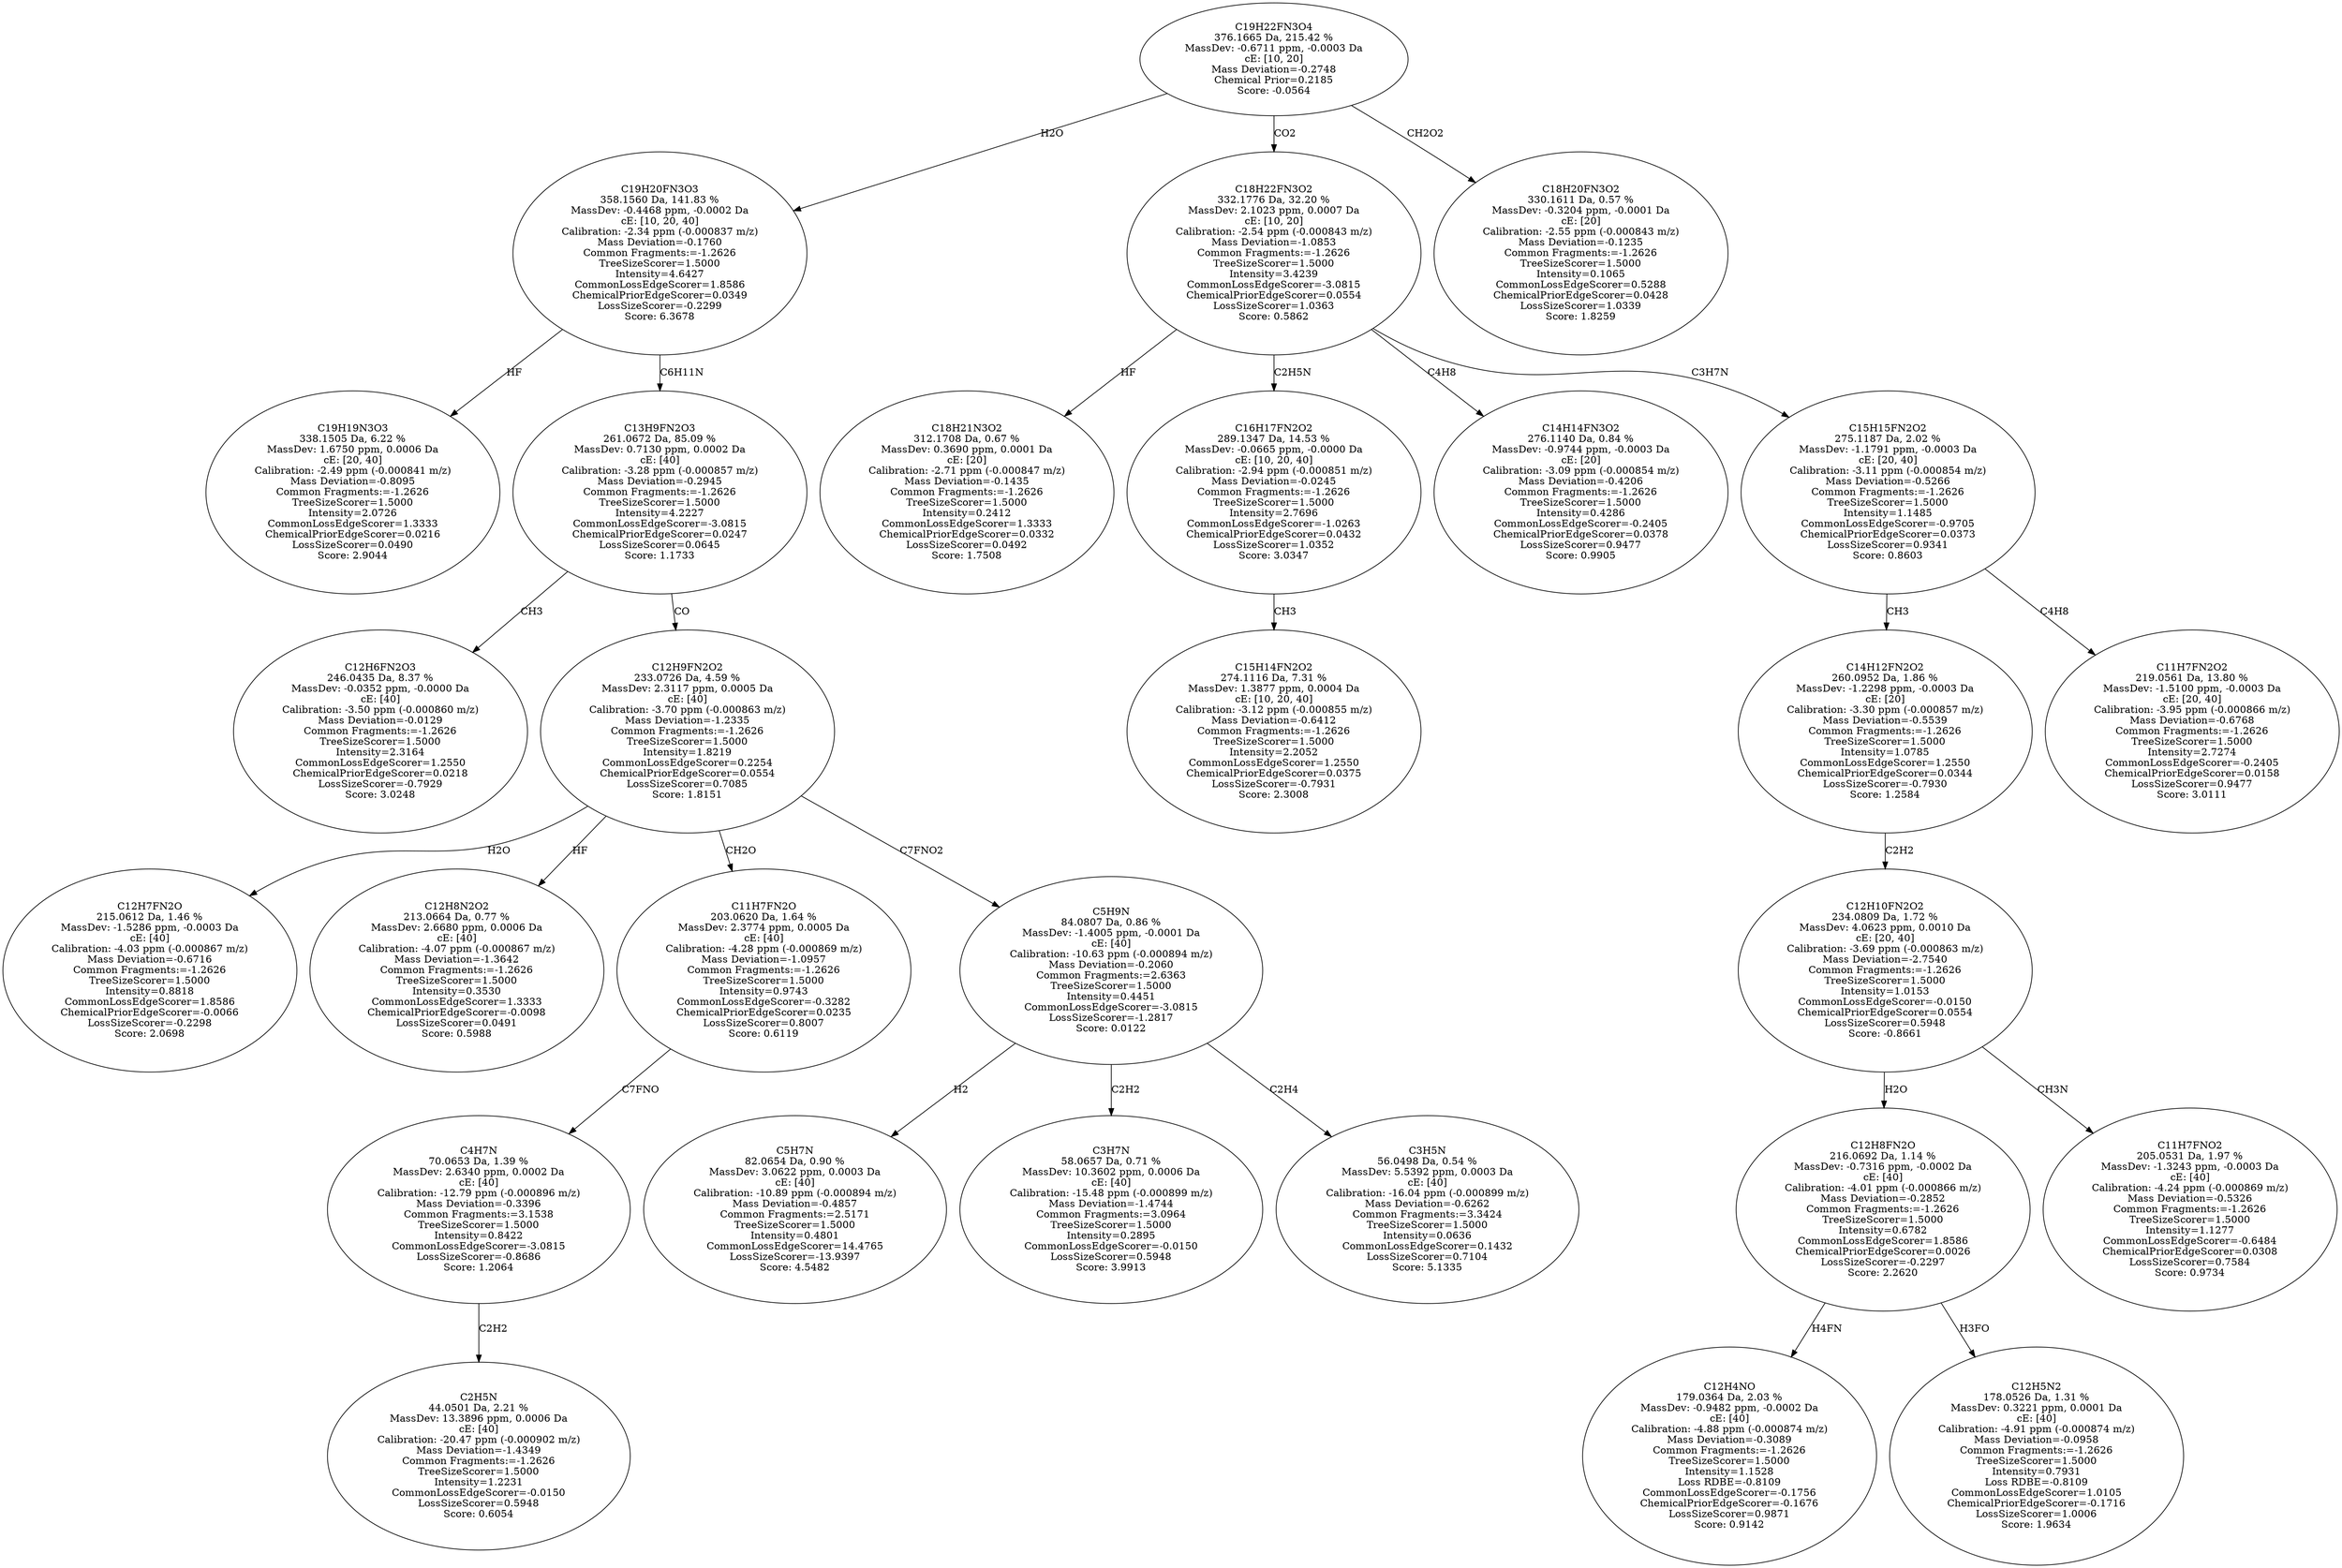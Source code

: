 strict digraph {
v1 [label="C19H19N3O3\n338.1505 Da, 6.22 %\nMassDev: 1.6750 ppm, 0.0006 Da\ncE: [20, 40]\nCalibration: -2.49 ppm (-0.000841 m/z)\nMass Deviation=-0.8095\nCommon Fragments:=-1.2626\nTreeSizeScorer=1.5000\nIntensity=2.0726\nCommonLossEdgeScorer=1.3333\nChemicalPriorEdgeScorer=0.0216\nLossSizeScorer=0.0490\nScore: 2.9044"];
v2 [label="C12H6FN2O3\n246.0435 Da, 8.37 %\nMassDev: -0.0352 ppm, -0.0000 Da\ncE: [40]\nCalibration: -3.50 ppm (-0.000860 m/z)\nMass Deviation=-0.0129\nCommon Fragments:=-1.2626\nTreeSizeScorer=1.5000\nIntensity=2.3164\nCommonLossEdgeScorer=1.2550\nChemicalPriorEdgeScorer=0.0218\nLossSizeScorer=-0.7929\nScore: 3.0248"];
v3 [label="C12H7FN2O\n215.0612 Da, 1.46 %\nMassDev: -1.5286 ppm, -0.0003 Da\ncE: [40]\nCalibration: -4.03 ppm (-0.000867 m/z)\nMass Deviation=-0.6716\nCommon Fragments:=-1.2626\nTreeSizeScorer=1.5000\nIntensity=0.8818\nCommonLossEdgeScorer=1.8586\nChemicalPriorEdgeScorer=-0.0066\nLossSizeScorer=-0.2298\nScore: 2.0698"];
v4 [label="C12H8N2O2\n213.0664 Da, 0.77 %\nMassDev: 2.6680 ppm, 0.0006 Da\ncE: [40]\nCalibration: -4.07 ppm (-0.000867 m/z)\nMass Deviation=-1.3642\nCommon Fragments:=-1.2626\nTreeSizeScorer=1.5000\nIntensity=0.3530\nCommonLossEdgeScorer=1.3333\nChemicalPriorEdgeScorer=-0.0098\nLossSizeScorer=0.0491\nScore: 0.5988"];
v5 [label="C2H5N\n44.0501 Da, 2.21 %\nMassDev: 13.3896 ppm, 0.0006 Da\ncE: [40]\nCalibration: -20.47 ppm (-0.000902 m/z)\nMass Deviation=-1.4349\nCommon Fragments:=-1.2626\nTreeSizeScorer=1.5000\nIntensity=1.2231\nCommonLossEdgeScorer=-0.0150\nLossSizeScorer=0.5948\nScore: 0.6054"];
v6 [label="C4H7N\n70.0653 Da, 1.39 %\nMassDev: 2.6340 ppm, 0.0002 Da\ncE: [40]\nCalibration: -12.79 ppm (-0.000896 m/z)\nMass Deviation=-0.3396\nCommon Fragments:=3.1538\nTreeSizeScorer=1.5000\nIntensity=0.8422\nCommonLossEdgeScorer=-3.0815\nLossSizeScorer=-0.8686\nScore: 1.2064"];
v7 [label="C11H7FN2O\n203.0620 Da, 1.64 %\nMassDev: 2.3774 ppm, 0.0005 Da\ncE: [40]\nCalibration: -4.28 ppm (-0.000869 m/z)\nMass Deviation=-1.0957\nCommon Fragments:=-1.2626\nTreeSizeScorer=1.5000\nIntensity=0.9743\nCommonLossEdgeScorer=-0.3282\nChemicalPriorEdgeScorer=0.0235\nLossSizeScorer=0.8007\nScore: 0.6119"];
v8 [label="C5H7N\n82.0654 Da, 0.90 %\nMassDev: 3.0622 ppm, 0.0003 Da\ncE: [40]\nCalibration: -10.89 ppm (-0.000894 m/z)\nMass Deviation=-0.4857\nCommon Fragments:=2.5171\nTreeSizeScorer=1.5000\nIntensity=0.4801\nCommonLossEdgeScorer=14.4765\nLossSizeScorer=-13.9397\nScore: 4.5482"];
v9 [label="C3H7N\n58.0657 Da, 0.71 %\nMassDev: 10.3602 ppm, 0.0006 Da\ncE: [40]\nCalibration: -15.48 ppm (-0.000899 m/z)\nMass Deviation=-1.4744\nCommon Fragments:=3.0964\nTreeSizeScorer=1.5000\nIntensity=0.2895\nCommonLossEdgeScorer=-0.0150\nLossSizeScorer=0.5948\nScore: 3.9913"];
v10 [label="C3H5N\n56.0498 Da, 0.54 %\nMassDev: 5.5392 ppm, 0.0003 Da\ncE: [40]\nCalibration: -16.04 ppm (-0.000899 m/z)\nMass Deviation=-0.6262\nCommon Fragments:=3.3424\nTreeSizeScorer=1.5000\nIntensity=0.0636\nCommonLossEdgeScorer=0.1432\nLossSizeScorer=0.7104\nScore: 5.1335"];
v11 [label="C5H9N\n84.0807 Da, 0.86 %\nMassDev: -1.4005 ppm, -0.0001 Da\ncE: [40]\nCalibration: -10.63 ppm (-0.000894 m/z)\nMass Deviation=-0.2060\nCommon Fragments:=2.6363\nTreeSizeScorer=1.5000\nIntensity=0.4451\nCommonLossEdgeScorer=-3.0815\nLossSizeScorer=-1.2817\nScore: 0.0122"];
v12 [label="C12H9FN2O2\n233.0726 Da, 4.59 %\nMassDev: 2.3117 ppm, 0.0005 Da\ncE: [40]\nCalibration: -3.70 ppm (-0.000863 m/z)\nMass Deviation=-1.2335\nCommon Fragments:=-1.2626\nTreeSizeScorer=1.5000\nIntensity=1.8219\nCommonLossEdgeScorer=0.2254\nChemicalPriorEdgeScorer=0.0554\nLossSizeScorer=0.7085\nScore: 1.8151"];
v13 [label="C13H9FN2O3\n261.0672 Da, 85.09 %\nMassDev: 0.7130 ppm, 0.0002 Da\ncE: [40]\nCalibration: -3.28 ppm (-0.000857 m/z)\nMass Deviation=-0.2945\nCommon Fragments:=-1.2626\nTreeSizeScorer=1.5000\nIntensity=4.2227\nCommonLossEdgeScorer=-3.0815\nChemicalPriorEdgeScorer=0.0247\nLossSizeScorer=0.0645\nScore: 1.1733"];
v14 [label="C19H20FN3O3\n358.1560 Da, 141.83 %\nMassDev: -0.4468 ppm, -0.0002 Da\ncE: [10, 20, 40]\nCalibration: -2.34 ppm (-0.000837 m/z)\nMass Deviation=-0.1760\nCommon Fragments:=-1.2626\nTreeSizeScorer=1.5000\nIntensity=4.6427\nCommonLossEdgeScorer=1.8586\nChemicalPriorEdgeScorer=0.0349\nLossSizeScorer=-0.2299\nScore: 6.3678"];
v15 [label="C18H21N3O2\n312.1708 Da, 0.67 %\nMassDev: 0.3690 ppm, 0.0001 Da\ncE: [20]\nCalibration: -2.71 ppm (-0.000847 m/z)\nMass Deviation=-0.1435\nCommon Fragments:=-1.2626\nTreeSizeScorer=1.5000\nIntensity=0.2412\nCommonLossEdgeScorer=1.3333\nChemicalPriorEdgeScorer=0.0332\nLossSizeScorer=0.0492\nScore: 1.7508"];
v16 [label="C15H14FN2O2\n274.1116 Da, 7.31 %\nMassDev: 1.3877 ppm, 0.0004 Da\ncE: [10, 20, 40]\nCalibration: -3.12 ppm (-0.000855 m/z)\nMass Deviation=-0.6412\nCommon Fragments:=-1.2626\nTreeSizeScorer=1.5000\nIntensity=2.2052\nCommonLossEdgeScorer=1.2550\nChemicalPriorEdgeScorer=0.0375\nLossSizeScorer=-0.7931\nScore: 2.3008"];
v17 [label="C16H17FN2O2\n289.1347 Da, 14.53 %\nMassDev: -0.0665 ppm, -0.0000 Da\ncE: [10, 20, 40]\nCalibration: -2.94 ppm (-0.000851 m/z)\nMass Deviation=-0.0245\nCommon Fragments:=-1.2626\nTreeSizeScorer=1.5000\nIntensity=2.7696\nCommonLossEdgeScorer=-1.0263\nChemicalPriorEdgeScorer=0.0432\nLossSizeScorer=1.0352\nScore: 3.0347"];
v18 [label="C14H14FN3O2\n276.1140 Da, 0.84 %\nMassDev: -0.9744 ppm, -0.0003 Da\ncE: [20]\nCalibration: -3.09 ppm (-0.000854 m/z)\nMass Deviation=-0.4206\nCommon Fragments:=-1.2626\nTreeSizeScorer=1.5000\nIntensity=0.4286\nCommonLossEdgeScorer=-0.2405\nChemicalPriorEdgeScorer=0.0378\nLossSizeScorer=0.9477\nScore: 0.9905"];
v19 [label="C12H4NO\n179.0364 Da, 2.03 %\nMassDev: -0.9482 ppm, -0.0002 Da\ncE: [40]\nCalibration: -4.88 ppm (-0.000874 m/z)\nMass Deviation=-0.3089\nCommon Fragments:=-1.2626\nTreeSizeScorer=1.5000\nIntensity=1.1528\nLoss RDBE=-0.8109\nCommonLossEdgeScorer=-0.1756\nChemicalPriorEdgeScorer=-0.1676\nLossSizeScorer=0.9871\nScore: 0.9142"];
v20 [label="C12H5N2\n178.0526 Da, 1.31 %\nMassDev: 0.3221 ppm, 0.0001 Da\ncE: [40]\nCalibration: -4.91 ppm (-0.000874 m/z)\nMass Deviation=-0.0958\nCommon Fragments:=-1.2626\nTreeSizeScorer=1.5000\nIntensity=0.7931\nLoss RDBE=-0.8109\nCommonLossEdgeScorer=1.0105\nChemicalPriorEdgeScorer=-0.1716\nLossSizeScorer=1.0006\nScore: 1.9634"];
v21 [label="C12H8FN2O\n216.0692 Da, 1.14 %\nMassDev: -0.7316 ppm, -0.0002 Da\ncE: [40]\nCalibration: -4.01 ppm (-0.000866 m/z)\nMass Deviation=-0.2852\nCommon Fragments:=-1.2626\nTreeSizeScorer=1.5000\nIntensity=0.6782\nCommonLossEdgeScorer=1.8586\nChemicalPriorEdgeScorer=0.0026\nLossSizeScorer=-0.2297\nScore: 2.2620"];
v22 [label="C11H7FNO2\n205.0531 Da, 1.97 %\nMassDev: -1.3243 ppm, -0.0003 Da\ncE: [40]\nCalibration: -4.24 ppm (-0.000869 m/z)\nMass Deviation=-0.5326\nCommon Fragments:=-1.2626\nTreeSizeScorer=1.5000\nIntensity=1.1277\nCommonLossEdgeScorer=-0.6484\nChemicalPriorEdgeScorer=0.0308\nLossSizeScorer=0.7584\nScore: 0.9734"];
v23 [label="C12H10FN2O2\n234.0809 Da, 1.72 %\nMassDev: 4.0623 ppm, 0.0010 Da\ncE: [20, 40]\nCalibration: -3.69 ppm (-0.000863 m/z)\nMass Deviation=-2.7540\nCommon Fragments:=-1.2626\nTreeSizeScorer=1.5000\nIntensity=1.0153\nCommonLossEdgeScorer=-0.0150\nChemicalPriorEdgeScorer=0.0554\nLossSizeScorer=0.5948\nScore: -0.8661"];
v24 [label="C14H12FN2O2\n260.0952 Da, 1.86 %\nMassDev: -1.2298 ppm, -0.0003 Da\ncE: [20]\nCalibration: -3.30 ppm (-0.000857 m/z)\nMass Deviation=-0.5539\nCommon Fragments:=-1.2626\nTreeSizeScorer=1.5000\nIntensity=1.0785\nCommonLossEdgeScorer=1.2550\nChemicalPriorEdgeScorer=0.0344\nLossSizeScorer=-0.7930\nScore: 1.2584"];
v25 [label="C11H7FN2O2\n219.0561 Da, 13.80 %\nMassDev: -1.5100 ppm, -0.0003 Da\ncE: [20, 40]\nCalibration: -3.95 ppm (-0.000866 m/z)\nMass Deviation=-0.6768\nCommon Fragments:=-1.2626\nTreeSizeScorer=1.5000\nIntensity=2.7274\nCommonLossEdgeScorer=-0.2405\nChemicalPriorEdgeScorer=0.0158\nLossSizeScorer=0.9477\nScore: 3.0111"];
v26 [label="C15H15FN2O2\n275.1187 Da, 2.02 %\nMassDev: -1.1791 ppm, -0.0003 Da\ncE: [20, 40]\nCalibration: -3.11 ppm (-0.000854 m/z)\nMass Deviation=-0.5266\nCommon Fragments:=-1.2626\nTreeSizeScorer=1.5000\nIntensity=1.1485\nCommonLossEdgeScorer=-0.9705\nChemicalPriorEdgeScorer=0.0373\nLossSizeScorer=0.9341\nScore: 0.8603"];
v27 [label="C18H22FN3O2\n332.1776 Da, 32.20 %\nMassDev: 2.1023 ppm, 0.0007 Da\ncE: [10, 20]\nCalibration: -2.54 ppm (-0.000843 m/z)\nMass Deviation=-1.0853\nCommon Fragments:=-1.2626\nTreeSizeScorer=1.5000\nIntensity=3.4239\nCommonLossEdgeScorer=-3.0815\nChemicalPriorEdgeScorer=0.0554\nLossSizeScorer=1.0363\nScore: 0.5862"];
v28 [label="C18H20FN3O2\n330.1611 Da, 0.57 %\nMassDev: -0.3204 ppm, -0.0001 Da\ncE: [20]\nCalibration: -2.55 ppm (-0.000843 m/z)\nMass Deviation=-0.1235\nCommon Fragments:=-1.2626\nTreeSizeScorer=1.5000\nIntensity=0.1065\nCommonLossEdgeScorer=0.5288\nChemicalPriorEdgeScorer=0.0428\nLossSizeScorer=1.0339\nScore: 1.8259"];
v29 [label="C19H22FN3O4\n376.1665 Da, 215.42 %\nMassDev: -0.6711 ppm, -0.0003 Da\ncE: [10, 20]\nMass Deviation=-0.2748\nChemical Prior=0.2185\nScore: -0.0564"];
v14 -> v1 [label="HF"];
v13 -> v2 [label="CH3"];
v12 -> v3 [label="H2O"];
v12 -> v4 [label="HF"];
v6 -> v5 [label="C2H2"];
v7 -> v6 [label="C7FNO"];
v12 -> v7 [label="CH2O"];
v11 -> v8 [label="H2"];
v11 -> v9 [label="C2H2"];
v11 -> v10 [label="C2H4"];
v12 -> v11 [label="C7FNO2"];
v13 -> v12 [label="CO"];
v14 -> v13 [label="C6H11N"];
v29 -> v14 [label="H2O"];
v27 -> v15 [label="HF"];
v17 -> v16 [label="CH3"];
v27 -> v17 [label="C2H5N"];
v27 -> v18 [label="C4H8"];
v21 -> v19 [label="H4FN"];
v21 -> v20 [label="H3FO"];
v23 -> v21 [label="H2O"];
v23 -> v22 [label="CH3N"];
v24 -> v23 [label="C2H2"];
v26 -> v24 [label="CH3"];
v26 -> v25 [label="C4H8"];
v27 -> v26 [label="C3H7N"];
v29 -> v27 [label="CO2"];
v29 -> v28 [label="CH2O2"];
}